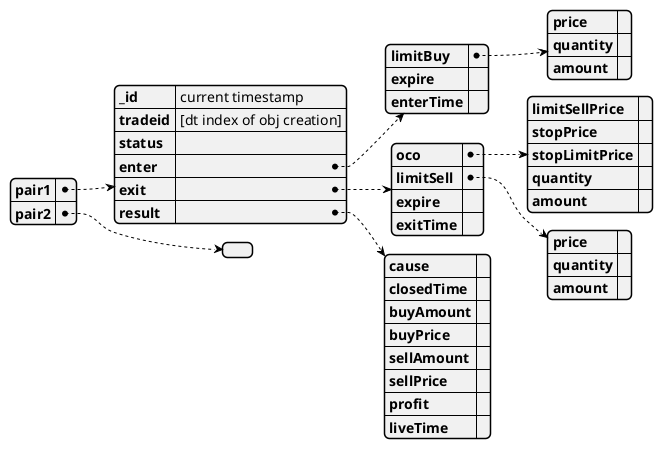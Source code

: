 @startjson
{
  "pair1":{
    "_id": "current timestamp",
    "tradeid": "[dt index of obj creation]",
    "status": "",
    "enter": {
      "limitBuy": {
        "price": "",
        "quantity": "",
        "amount": ""
      },
      "expire": "",
      "enterTime": ""
    },
    "exit": {
      "oco": {
        "limitSellPrice": "",
        "stopPrice": "",
        "stopLimitPrice": "",
        "quantity": "",
        "amount": ""
      },
      "limitSell": {
        "price": "",
        "quantity": "",
        "amount": ""
      },
      "expire": "",
      "exitTime": ""
    },
    "result": {
      "cause": "",
      "closedTime": "",
      "buyAmount": "",
      "buyPrice": "",
      "sellAmount": "",
      "sellPrice": "",
      "profit": "",
      "liveTime": ""
    }
  },
  "pair2":{}
}
@endjson

1. This object is created once when the "ENTER" decision is made with certain conditions.
  1.1 If no enter decision is made, then the [pair1] object will not be created at all
  1.2 If an [pair] object is created for the first time then the status is "created".

2. It is sent to the Broker to place the order. 
3. It is saved to the "Live Trade DB" to keep track.
  3.1 If the status is "created" and oder is placed successfully(verified from broker)
4. In each cycle, the status of the [pair1] is updated by sync'ing with the Broker.
5. When the status is updated as "Closed", it is moved from "LTDB" to "HTDB" (Historical Trade DB)

status
  open_enter:
  partially_closed_enter:
  open_exit:
  partially_closed_exit:
  closed:
  
Canceled
  If an Limit Order is partially filled than the rest is canceled. For the sake of simlicity(for now)
  In other words, both Canceled and Closed exist at the same time

enter: Default enter type is "limit"

exit:
  - It contains either "oco" or "limit"

result:
  - cause:
    - closed: bought and sold successfully
    - enter_expire: buy limit order expired
    - exit_expire: not clear what to do
    - external: manual interventions

amount: price * quantity

